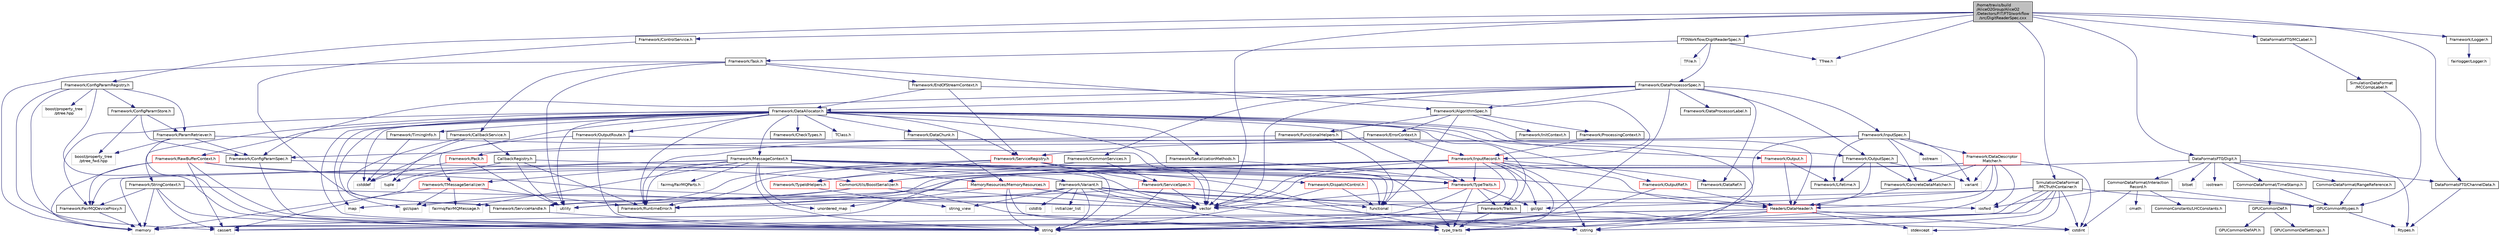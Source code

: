 digraph "/home/travis/build/AliceO2Group/AliceO2/Detectors/FIT/FT0/workflow/src/DigitReaderSpec.cxx"
{
 // INTERACTIVE_SVG=YES
  bgcolor="transparent";
  edge [fontname="Helvetica",fontsize="10",labelfontname="Helvetica",labelfontsize="10"];
  node [fontname="Helvetica",fontsize="10",shape=record];
  Node0 [label="/home/travis/build\l/AliceO2Group/AliceO2\l/Detectors/FIT/FT0/workflow\l/src/DigitReaderSpec.cxx",height=0.2,width=0.4,color="black", fillcolor="grey75", style="filled", fontcolor="black"];
  Node0 -> Node1 [color="midnightblue",fontsize="10",style="solid",fontname="Helvetica"];
  Node1 [label="vector",height=0.2,width=0.4,color="grey75"];
  Node0 -> Node2 [color="midnightblue",fontsize="10",style="solid",fontname="Helvetica"];
  Node2 [label="TTree.h",height=0.2,width=0.4,color="grey75"];
  Node0 -> Node3 [color="midnightblue",fontsize="10",style="solid",fontname="Helvetica"];
  Node3 [label="Framework/ConfigParamRegistry.h",height=0.2,width=0.4,color="black",URL="$de/dc6/ConfigParamRegistry_8h.html"];
  Node3 -> Node4 [color="midnightblue",fontsize="10",style="solid",fontname="Helvetica"];
  Node4 [label="Framework/ParamRetriever.h",height=0.2,width=0.4,color="black",URL="$df/d72/ParamRetriever_8h.html"];
  Node4 -> Node5 [color="midnightblue",fontsize="10",style="solid",fontname="Helvetica"];
  Node5 [label="Framework/ConfigParamSpec.h",height=0.2,width=0.4,color="black",URL="$d0/d1c/ConfigParamSpec_8h.html"];
  Node5 -> Node6 [color="midnightblue",fontsize="10",style="solid",fontname="Helvetica"];
  Node6 [label="Framework/Variant.h",height=0.2,width=0.4,color="black",URL="$de/d56/Variant_8h.html"];
  Node6 -> Node7 [color="midnightblue",fontsize="10",style="solid",fontname="Helvetica"];
  Node7 [label="Framework/RuntimeError.h",height=0.2,width=0.4,color="black",URL="$d1/d76/RuntimeError_8h.html"];
  Node6 -> Node8 [color="midnightblue",fontsize="10",style="solid",fontname="Helvetica"];
  Node8 [label="type_traits",height=0.2,width=0.4,color="grey75"];
  Node6 -> Node9 [color="midnightblue",fontsize="10",style="solid",fontname="Helvetica"];
  Node9 [label="cstring",height=0.2,width=0.4,color="grey75"];
  Node6 -> Node10 [color="midnightblue",fontsize="10",style="solid",fontname="Helvetica"];
  Node10 [label="cstdint",height=0.2,width=0.4,color="grey75"];
  Node6 -> Node11 [color="midnightblue",fontsize="10",style="solid",fontname="Helvetica"];
  Node11 [label="cstdlib",height=0.2,width=0.4,color="grey75"];
  Node6 -> Node12 [color="midnightblue",fontsize="10",style="solid",fontname="Helvetica"];
  Node12 [label="iosfwd",height=0.2,width=0.4,color="grey75"];
  Node6 -> Node13 [color="midnightblue",fontsize="10",style="solid",fontname="Helvetica"];
  Node13 [label="initializer_list",height=0.2,width=0.4,color="grey75"];
  Node6 -> Node14 [color="midnightblue",fontsize="10",style="solid",fontname="Helvetica"];
  Node14 [label="string_view",height=0.2,width=0.4,color="grey75"];
  Node6 -> Node1 [color="midnightblue",fontsize="10",style="solid",fontname="Helvetica"];
  Node6 -> Node15 [color="midnightblue",fontsize="10",style="solid",fontname="Helvetica"];
  Node15 [label="string",height=0.2,width=0.4,color="grey75"];
  Node5 -> Node15 [color="midnightblue",fontsize="10",style="solid",fontname="Helvetica"];
  Node4 -> Node16 [color="midnightblue",fontsize="10",style="solid",fontname="Helvetica"];
  Node16 [label="boost/property_tree\l/ptree_fwd.hpp",height=0.2,width=0.4,color="grey75"];
  Node4 -> Node15 [color="midnightblue",fontsize="10",style="solid",fontname="Helvetica"];
  Node4 -> Node1 [color="midnightblue",fontsize="10",style="solid",fontname="Helvetica"];
  Node3 -> Node17 [color="midnightblue",fontsize="10",style="solid",fontname="Helvetica"];
  Node17 [label="Framework/ConfigParamStore.h",height=0.2,width=0.4,color="black",URL="$dd/daf/ConfigParamStore_8h.html"];
  Node17 -> Node4 [color="midnightblue",fontsize="10",style="solid",fontname="Helvetica"];
  Node17 -> Node5 [color="midnightblue",fontsize="10",style="solid",fontname="Helvetica"];
  Node17 -> Node16 [color="midnightblue",fontsize="10",style="solid",fontname="Helvetica"];
  Node3 -> Node18 [color="midnightblue",fontsize="10",style="solid",fontname="Helvetica"];
  Node18 [label="boost/property_tree\l/ptree.hpp",height=0.2,width=0.4,color="grey75"];
  Node3 -> Node19 [color="midnightblue",fontsize="10",style="solid",fontname="Helvetica"];
  Node19 [label="memory",height=0.2,width=0.4,color="grey75"];
  Node3 -> Node15 [color="midnightblue",fontsize="10",style="solid",fontname="Helvetica"];
  Node3 -> Node20 [color="midnightblue",fontsize="10",style="solid",fontname="Helvetica"];
  Node20 [label="cassert",height=0.2,width=0.4,color="grey75"];
  Node0 -> Node21 [color="midnightblue",fontsize="10",style="solid",fontname="Helvetica"];
  Node21 [label="Framework/ControlService.h",height=0.2,width=0.4,color="black",URL="$d2/d43/ControlService_8h.html"];
  Node21 -> Node22 [color="midnightblue",fontsize="10",style="solid",fontname="Helvetica"];
  Node22 [label="Framework/ServiceHandle.h",height=0.2,width=0.4,color="black",URL="$d3/d28/ServiceHandle_8h.html"];
  Node22 -> Node15 [color="midnightblue",fontsize="10",style="solid",fontname="Helvetica"];
  Node0 -> Node23 [color="midnightblue",fontsize="10",style="solid",fontname="Helvetica"];
  Node23 [label="Framework/Logger.h",height=0.2,width=0.4,color="black",URL="$dd/da4/Logger_8h.html"];
  Node23 -> Node24 [color="midnightblue",fontsize="10",style="solid",fontname="Helvetica"];
  Node24 [label="fairlogger/Logger.h",height=0.2,width=0.4,color="grey75"];
  Node0 -> Node25 [color="midnightblue",fontsize="10",style="solid",fontname="Helvetica"];
  Node25 [label="FT0Workflow/DigitReaderSpec.h",height=0.2,width=0.4,color="black",URL="$d6/d6d/FIT_2FT0_2workflow_2include_2FT0Workflow_2DigitReaderSpec_8h.html"];
  Node25 -> Node26 [color="midnightblue",fontsize="10",style="solid",fontname="Helvetica"];
  Node26 [label="TFile.h",height=0.2,width=0.4,color="grey75"];
  Node25 -> Node2 [color="midnightblue",fontsize="10",style="solid",fontname="Helvetica"];
  Node25 -> Node27 [color="midnightblue",fontsize="10",style="solid",fontname="Helvetica"];
  Node27 [label="Framework/DataProcessorSpec.h",height=0.2,width=0.4,color="black",URL="$d0/df4/DataProcessorSpec_8h.html"];
  Node27 -> Node28 [color="midnightblue",fontsize="10",style="solid",fontname="Helvetica"];
  Node28 [label="Framework/AlgorithmSpec.h",height=0.2,width=0.4,color="black",URL="$d0/d14/AlgorithmSpec_8h.html"];
  Node28 -> Node29 [color="midnightblue",fontsize="10",style="solid",fontname="Helvetica"];
  Node29 [label="Framework/ProcessingContext.h",height=0.2,width=0.4,color="black",URL="$de/d6a/ProcessingContext_8h.html"];
  Node29 -> Node30 [color="midnightblue",fontsize="10",style="solid",fontname="Helvetica"];
  Node30 [label="Framework/InputRecord.h",height=0.2,width=0.4,color="red",URL="$d6/d5c/InputRecord_8h.html"];
  Node30 -> Node31 [color="midnightblue",fontsize="10",style="solid",fontname="Helvetica"];
  Node31 [label="Framework/DataRef.h",height=0.2,width=0.4,color="black",URL="$d5/dfb/DataRef_8h.html"];
  Node30 -> Node46 [color="midnightblue",fontsize="10",style="solid",fontname="Helvetica"];
  Node46 [label="Framework/TypeTraits.h",height=0.2,width=0.4,color="red",URL="$d0/d95/TypeTraits_8h.html"];
  Node46 -> Node8 [color="midnightblue",fontsize="10",style="solid",fontname="Helvetica"];
  Node46 -> Node1 [color="midnightblue",fontsize="10",style="solid",fontname="Helvetica"];
  Node46 -> Node19 [color="midnightblue",fontsize="10",style="solid",fontname="Helvetica"];
  Node46 -> Node47 [color="midnightblue",fontsize="10",style="solid",fontname="Helvetica"];
  Node47 [label="Framework/Traits.h",height=0.2,width=0.4,color="black",URL="$db/d31/Traits_8h.html"];
  Node47 -> Node8 [color="midnightblue",fontsize="10",style="solid",fontname="Helvetica"];
  Node46 -> Node50 [color="midnightblue",fontsize="10",style="solid",fontname="Helvetica"];
  Node50 [label="gsl/gsl",height=0.2,width=0.4,color="grey75"];
  Node30 -> Node47 [color="midnightblue",fontsize="10",style="solid",fontname="Helvetica"];
  Node30 -> Node7 [color="midnightblue",fontsize="10",style="solid",fontname="Helvetica"];
  Node30 -> Node67 [color="midnightblue",fontsize="10",style="solid",fontname="Helvetica"];
  Node67 [label="Headers/DataHeader.h",height=0.2,width=0.4,color="red",URL="$dc/dcd/DataHeader_8h.html"];
  Node67 -> Node10 [color="midnightblue",fontsize="10",style="solid",fontname="Helvetica"];
  Node67 -> Node19 [color="midnightblue",fontsize="10",style="solid",fontname="Helvetica"];
  Node67 -> Node20 [color="midnightblue",fontsize="10",style="solid",fontname="Helvetica"];
  Node67 -> Node9 [color="midnightblue",fontsize="10",style="solid",fontname="Helvetica"];
  Node67 -> Node69 [color="midnightblue",fontsize="10",style="solid",fontname="Helvetica"];
  Node69 [label="stdexcept",height=0.2,width=0.4,color="grey75"];
  Node67 -> Node15 [color="midnightblue",fontsize="10",style="solid",fontname="Helvetica"];
  Node30 -> Node51 [color="midnightblue",fontsize="10",style="solid",fontname="Helvetica"];
  Node51 [label="CommonUtils/BoostSerializer.h",height=0.2,width=0.4,color="red",URL="$d7/d91/BoostSerializer_8h.html",tooltip="Templatised boost serializer/deserializer for containers and base types. "];
  Node51 -> Node52 [color="midnightblue",fontsize="10",style="solid",fontname="Helvetica"];
  Node52 [label="utility",height=0.2,width=0.4,color="grey75"];
  Node51 -> Node8 [color="midnightblue",fontsize="10",style="solid",fontname="Helvetica"];
  Node51 -> Node1 [color="midnightblue",fontsize="10",style="solid",fontname="Helvetica"];
  Node51 -> Node55 [color="midnightblue",fontsize="10",style="solid",fontname="Helvetica"];
  Node55 [label="map",height=0.2,width=0.4,color="grey75"];
  Node30 -> Node50 [color="midnightblue",fontsize="10",style="solid",fontname="Helvetica"];
  Node30 -> Node15 [color="midnightblue",fontsize="10",style="solid",fontname="Helvetica"];
  Node30 -> Node1 [color="midnightblue",fontsize="10",style="solid",fontname="Helvetica"];
  Node30 -> Node9 [color="midnightblue",fontsize="10",style="solid",fontname="Helvetica"];
  Node30 -> Node20 [color="midnightblue",fontsize="10",style="solid",fontname="Helvetica"];
  Node30 -> Node19 [color="midnightblue",fontsize="10",style="solid",fontname="Helvetica"];
  Node30 -> Node8 [color="midnightblue",fontsize="10",style="solid",fontname="Helvetica"];
  Node28 -> Node104 [color="midnightblue",fontsize="10",style="solid",fontname="Helvetica"];
  Node104 [label="Framework/ErrorContext.h",height=0.2,width=0.4,color="black",URL="$d7/dad/ErrorContext_8h.html"];
  Node104 -> Node30 [color="midnightblue",fontsize="10",style="solid",fontname="Helvetica"];
  Node104 -> Node105 [color="midnightblue",fontsize="10",style="solid",fontname="Helvetica"];
  Node105 [label="Framework/ServiceRegistry.h",height=0.2,width=0.4,color="red",URL="$d8/d17/ServiceRegistry_8h.html"];
  Node105 -> Node22 [color="midnightblue",fontsize="10",style="solid",fontname="Helvetica"];
  Node105 -> Node106 [color="midnightblue",fontsize="10",style="solid",fontname="Helvetica"];
  Node106 [label="Framework/ServiceSpec.h",height=0.2,width=0.4,color="red",URL="$d4/d61/ServiceSpec_8h.html"];
  Node106 -> Node22 [color="midnightblue",fontsize="10",style="solid",fontname="Helvetica"];
  Node106 -> Node99 [color="midnightblue",fontsize="10",style="solid",fontname="Helvetica"];
  Node99 [label="functional",height=0.2,width=0.4,color="grey75"];
  Node106 -> Node15 [color="midnightblue",fontsize="10",style="solid",fontname="Helvetica"];
  Node106 -> Node1 [color="midnightblue",fontsize="10",style="solid",fontname="Helvetica"];
  Node105 -> Node116 [color="midnightblue",fontsize="10",style="solid",fontname="Helvetica"];
  Node116 [label="Framework/TypeIdHelpers.h",height=0.2,width=0.4,color="red",URL="$d2/d9a/TypeIdHelpers_8h.html"];
  Node116 -> Node14 [color="midnightblue",fontsize="10",style="solid",fontname="Helvetica"];
  Node105 -> Node7 [color="midnightblue",fontsize="10",style="solid",fontname="Helvetica"];
  Node105 -> Node99 [color="midnightblue",fontsize="10",style="solid",fontname="Helvetica"];
  Node105 -> Node15 [color="midnightblue",fontsize="10",style="solid",fontname="Helvetica"];
  Node105 -> Node8 [color="midnightblue",fontsize="10",style="solid",fontname="Helvetica"];
  Node104 -> Node7 [color="midnightblue",fontsize="10",style="solid",fontname="Helvetica"];
  Node28 -> Node122 [color="midnightblue",fontsize="10",style="solid",fontname="Helvetica"];
  Node122 [label="Framework/InitContext.h",height=0.2,width=0.4,color="black",URL="$d4/d2b/InitContext_8h.html"];
  Node28 -> Node123 [color="midnightblue",fontsize="10",style="solid",fontname="Helvetica"];
  Node123 [label="Framework/FunctionalHelpers.h",height=0.2,width=0.4,color="black",URL="$de/d9b/FunctionalHelpers_8h.html"];
  Node123 -> Node124 [color="midnightblue",fontsize="10",style="solid",fontname="Helvetica"];
  Node124 [label="Framework/Pack.h",height=0.2,width=0.4,color="red",URL="$dd/dce/Pack_8h.html"];
  Node124 -> Node100 [color="midnightblue",fontsize="10",style="solid",fontname="Helvetica"];
  Node100 [label="cstddef",height=0.2,width=0.4,color="grey75"];
  Node124 -> Node52 [color="midnightblue",fontsize="10",style="solid",fontname="Helvetica"];
  Node123 -> Node99 [color="midnightblue",fontsize="10",style="solid",fontname="Helvetica"];
  Node28 -> Node99 [color="midnightblue",fontsize="10",style="solid",fontname="Helvetica"];
  Node27 -> Node5 [color="midnightblue",fontsize="10",style="solid",fontname="Helvetica"];
  Node27 -> Node125 [color="midnightblue",fontsize="10",style="solid",fontname="Helvetica"];
  Node125 [label="Framework/DataProcessorLabel.h",height=0.2,width=0.4,color="black",URL="$d1/df2/DataProcessorLabel_8h.html"];
  Node27 -> Node31 [color="midnightblue",fontsize="10",style="solid",fontname="Helvetica"];
  Node27 -> Node126 [color="midnightblue",fontsize="10",style="solid",fontname="Helvetica"];
  Node126 [label="Framework/DataAllocator.h",height=0.2,width=0.4,color="black",URL="$d1/d28/DataAllocator_8h.html"];
  Node126 -> Node127 [color="midnightblue",fontsize="10",style="solid",fontname="Helvetica"];
  Node127 [label="Framework/MessageContext.h",height=0.2,width=0.4,color="black",URL="$dc/dc4/MessageContext_8h.html"];
  Node127 -> Node128 [color="midnightblue",fontsize="10",style="solid",fontname="Helvetica"];
  Node128 [label="Framework/DispatchControl.h",height=0.2,width=0.4,color="red",URL="$dd/dda/DispatchControl_8h.html"];
  Node128 -> Node99 [color="midnightblue",fontsize="10",style="solid",fontname="Helvetica"];
  Node128 -> Node15 [color="midnightblue",fontsize="10",style="solid",fontname="Helvetica"];
  Node127 -> Node130 [color="midnightblue",fontsize="10",style="solid",fontname="Helvetica"];
  Node130 [label="Framework/FairMQDeviceProxy.h",height=0.2,width=0.4,color="black",URL="$d8/d71/FairMQDeviceProxy_8h.html"];
  Node130 -> Node19 [color="midnightblue",fontsize="10",style="solid",fontname="Helvetica"];
  Node127 -> Node7 [color="midnightblue",fontsize="10",style="solid",fontname="Helvetica"];
  Node127 -> Node34 [color="midnightblue",fontsize="10",style="solid",fontname="Helvetica"];
  Node34 [label="Framework/TMessageSerializer.h",height=0.2,width=0.4,color="red",URL="$d8/d3c/TMessageSerializer_8h.html"];
  Node34 -> Node35 [color="midnightblue",fontsize="10",style="solid",fontname="Helvetica"];
  Node35 [label="fairmq/FairMQMessage.h",height=0.2,width=0.4,color="grey75"];
  Node34 -> Node7 [color="midnightblue",fontsize="10",style="solid",fontname="Helvetica"];
  Node34 -> Node41 [color="midnightblue",fontsize="10",style="solid",fontname="Helvetica"];
  Node41 [label="gsl/span",height=0.2,width=0.4,color="grey75"];
  Node34 -> Node19 [color="midnightblue",fontsize="10",style="solid",fontname="Helvetica"];
  Node127 -> Node46 [color="midnightblue",fontsize="10",style="solid",fontname="Helvetica"];
  Node127 -> Node67 [color="midnightblue",fontsize="10",style="solid",fontname="Helvetica"];
  Node127 -> Node81 [color="midnightblue",fontsize="10",style="solid",fontname="Helvetica"];
  Node81 [label="MemoryResources/MemoryResources.h",height=0.2,width=0.4,color="red",URL="$dc/d03/MemoryResources_8h.html"];
  Node81 -> Node9 [color="midnightblue",fontsize="10",style="solid",fontname="Helvetica"];
  Node81 -> Node15 [color="midnightblue",fontsize="10",style="solid",fontname="Helvetica"];
  Node81 -> Node8 [color="midnightblue",fontsize="10",style="solid",fontname="Helvetica"];
  Node81 -> Node52 [color="midnightblue",fontsize="10",style="solid",fontname="Helvetica"];
  Node81 -> Node1 [color="midnightblue",fontsize="10",style="solid",fontname="Helvetica"];
  Node81 -> Node86 [color="midnightblue",fontsize="10",style="solid",fontname="Helvetica"];
  Node86 [label="unordered_map",height=0.2,width=0.4,color="grey75"];
  Node127 -> Node35 [color="midnightblue",fontsize="10",style="solid",fontname="Helvetica"];
  Node127 -> Node131 [color="midnightblue",fontsize="10",style="solid",fontname="Helvetica"];
  Node131 [label="fairmq/FairMQParts.h",height=0.2,width=0.4,color="grey75"];
  Node127 -> Node20 [color="midnightblue",fontsize="10",style="solid",fontname="Helvetica"];
  Node127 -> Node99 [color="midnightblue",fontsize="10",style="solid",fontname="Helvetica"];
  Node127 -> Node15 [color="midnightblue",fontsize="10",style="solid",fontname="Helvetica"];
  Node127 -> Node8 [color="midnightblue",fontsize="10",style="solid",fontname="Helvetica"];
  Node127 -> Node86 [color="midnightblue",fontsize="10",style="solid",fontname="Helvetica"];
  Node127 -> Node1 [color="midnightblue",fontsize="10",style="solid",fontname="Helvetica"];
  Node126 -> Node132 [color="midnightblue",fontsize="10",style="solid",fontname="Helvetica"];
  Node132 [label="Framework/StringContext.h",height=0.2,width=0.4,color="black",URL="$dd/df6/StringContext_8h.html"];
  Node132 -> Node130 [color="midnightblue",fontsize="10",style="solid",fontname="Helvetica"];
  Node132 -> Node1 [color="midnightblue",fontsize="10",style="solid",fontname="Helvetica"];
  Node132 -> Node20 [color="midnightblue",fontsize="10",style="solid",fontname="Helvetica"];
  Node132 -> Node15 [color="midnightblue",fontsize="10",style="solid",fontname="Helvetica"];
  Node132 -> Node19 [color="midnightblue",fontsize="10",style="solid",fontname="Helvetica"];
  Node126 -> Node133 [color="midnightblue",fontsize="10",style="solid",fontname="Helvetica"];
  Node133 [label="Framework/RawBufferContext.h",height=0.2,width=0.4,color="red",URL="$d8/d25/RawBufferContext_8h.html",tooltip=" "];
  Node133 -> Node130 [color="midnightblue",fontsize="10",style="solid",fontname="Helvetica"];
  Node133 -> Node51 [color="midnightblue",fontsize="10",style="solid",fontname="Helvetica"];
  Node133 -> Node1 [color="midnightblue",fontsize="10",style="solid",fontname="Helvetica"];
  Node133 -> Node20 [color="midnightblue",fontsize="10",style="solid",fontname="Helvetica"];
  Node133 -> Node15 [color="midnightblue",fontsize="10",style="solid",fontname="Helvetica"];
  Node133 -> Node19 [color="midnightblue",fontsize="10",style="solid",fontname="Helvetica"];
  Node126 -> Node93 [color="midnightblue",fontsize="10",style="solid",fontname="Helvetica"];
  Node93 [label="Framework/Output.h",height=0.2,width=0.4,color="red",URL="$d3/ddf/Output_8h.html"];
  Node93 -> Node67 [color="midnightblue",fontsize="10",style="solid",fontname="Helvetica"];
  Node93 -> Node72 [color="midnightblue",fontsize="10",style="solid",fontname="Helvetica"];
  Node72 [label="Framework/Lifetime.h",height=0.2,width=0.4,color="black",URL="$dc/dca/Lifetime_8h.html"];
  Node126 -> Node135 [color="midnightblue",fontsize="10",style="solid",fontname="Helvetica"];
  Node135 [label="Framework/OutputRef.h",height=0.2,width=0.4,color="red",URL="$d6/d5a/OutputRef_8h.html"];
  Node135 -> Node67 [color="midnightblue",fontsize="10",style="solid",fontname="Helvetica"];
  Node135 -> Node15 [color="midnightblue",fontsize="10",style="solid",fontname="Helvetica"];
  Node126 -> Node136 [color="midnightblue",fontsize="10",style="solid",fontname="Helvetica"];
  Node136 [label="Framework/OutputRoute.h",height=0.2,width=0.4,color="black",URL="$d6/df4/OutputRoute_8h.html"];
  Node136 -> Node66 [color="midnightblue",fontsize="10",style="solid",fontname="Helvetica"];
  Node66 [label="Framework/OutputSpec.h",height=0.2,width=0.4,color="black",URL="$db/d2d/OutputSpec_8h.html"];
  Node66 -> Node67 [color="midnightblue",fontsize="10",style="solid",fontname="Helvetica"];
  Node66 -> Node72 [color="midnightblue",fontsize="10",style="solid",fontname="Helvetica"];
  Node66 -> Node73 [color="midnightblue",fontsize="10",style="solid",fontname="Helvetica"];
  Node73 [label="Framework/ConcreteDataMatcher.h",height=0.2,width=0.4,color="black",URL="$d0/d1b/ConcreteDataMatcher_8h.html"];
  Node73 -> Node67 [color="midnightblue",fontsize="10",style="solid",fontname="Helvetica"];
  Node66 -> Node74 [color="midnightblue",fontsize="10",style="solid",fontname="Helvetica"];
  Node74 [label="variant",height=0.2,width=0.4,color="grey75"];
  Node136 -> Node100 [color="midnightblue",fontsize="10",style="solid",fontname="Helvetica"];
  Node136 -> Node15 [color="midnightblue",fontsize="10",style="solid",fontname="Helvetica"];
  Node126 -> Node137 [color="midnightblue",fontsize="10",style="solid",fontname="Helvetica"];
  Node137 [label="Framework/DataChunk.h",height=0.2,width=0.4,color="black",URL="$d7/d31/DataChunk_8h.html"];
  Node137 -> Node81 [color="midnightblue",fontsize="10",style="solid",fontname="Helvetica"];
  Node126 -> Node130 [color="midnightblue",fontsize="10",style="solid",fontname="Helvetica"];
  Node126 -> Node138 [color="midnightblue",fontsize="10",style="solid",fontname="Helvetica"];
  Node138 [label="Framework/TimingInfo.h",height=0.2,width=0.4,color="black",URL="$da/d2b/TimingInfo_8h.html"];
  Node138 -> Node100 [color="midnightblue",fontsize="10",style="solid",fontname="Helvetica"];
  Node126 -> Node34 [color="midnightblue",fontsize="10",style="solid",fontname="Helvetica"];
  Node126 -> Node46 [color="midnightblue",fontsize="10",style="solid",fontname="Helvetica"];
  Node126 -> Node47 [color="midnightblue",fontsize="10",style="solid",fontname="Helvetica"];
  Node126 -> Node45 [color="midnightblue",fontsize="10",style="solid",fontname="Helvetica"];
  Node45 [label="Framework/SerializationMethods.h",height=0.2,width=0.4,color="black",URL="$d1/d53/SerializationMethods_8h.html",tooltip="Type wrappers for enfording a specific serialization method. "];
  Node45 -> Node46 [color="midnightblue",fontsize="10",style="solid",fontname="Helvetica"];
  Node45 -> Node51 [color="midnightblue",fontsize="10",style="solid",fontname="Helvetica"];
  Node126 -> Node95 [color="midnightblue",fontsize="10",style="solid",fontname="Helvetica"];
  Node95 [label="Framework/CheckTypes.h",height=0.2,width=0.4,color="black",URL="$d1/d00/CheckTypes_8h.html"];
  Node126 -> Node105 [color="midnightblue",fontsize="10",style="solid",fontname="Helvetica"];
  Node126 -> Node7 [color="midnightblue",fontsize="10",style="solid",fontname="Helvetica"];
  Node126 -> Node67 [color="midnightblue",fontsize="10",style="solid",fontname="Helvetica"];
  Node126 -> Node44 [color="midnightblue",fontsize="10",style="solid",fontname="Helvetica"];
  Node44 [label="TClass.h",height=0.2,width=0.4,color="grey75"];
  Node126 -> Node41 [color="midnightblue",fontsize="10",style="solid",fontname="Helvetica"];
  Node126 -> Node1 [color="midnightblue",fontsize="10",style="solid",fontname="Helvetica"];
  Node126 -> Node55 [color="midnightblue",fontsize="10",style="solid",fontname="Helvetica"];
  Node126 -> Node15 [color="midnightblue",fontsize="10",style="solid",fontname="Helvetica"];
  Node126 -> Node52 [color="midnightblue",fontsize="10",style="solid",fontname="Helvetica"];
  Node126 -> Node8 [color="midnightblue",fontsize="10",style="solid",fontname="Helvetica"];
  Node126 -> Node100 [color="midnightblue",fontsize="10",style="solid",fontname="Helvetica"];
  Node27 -> Node75 [color="midnightblue",fontsize="10",style="solid",fontname="Helvetica"];
  Node75 [label="Framework/InputSpec.h",height=0.2,width=0.4,color="black",URL="$d5/d3f/InputSpec_8h.html"];
  Node75 -> Node72 [color="midnightblue",fontsize="10",style="solid",fontname="Helvetica"];
  Node75 -> Node73 [color="midnightblue",fontsize="10",style="solid",fontname="Helvetica"];
  Node75 -> Node76 [color="midnightblue",fontsize="10",style="solid",fontname="Helvetica"];
  Node76 [label="Framework/DataDescriptor\lMatcher.h",height=0.2,width=0.4,color="red",URL="$d3/da3/DataDescriptorMatcher_8h.html"];
  Node76 -> Node73 [color="midnightblue",fontsize="10",style="solid",fontname="Helvetica"];
  Node76 -> Node7 [color="midnightblue",fontsize="10",style="solid",fontname="Helvetica"];
  Node76 -> Node67 [color="midnightblue",fontsize="10",style="solid",fontname="Helvetica"];
  Node76 -> Node10 [color="midnightblue",fontsize="10",style="solid",fontname="Helvetica"];
  Node76 -> Node12 [color="midnightblue",fontsize="10",style="solid",fontname="Helvetica"];
  Node76 -> Node15 [color="midnightblue",fontsize="10",style="solid",fontname="Helvetica"];
  Node76 -> Node74 [color="midnightblue",fontsize="10",style="solid",fontname="Helvetica"];
  Node76 -> Node1 [color="midnightblue",fontsize="10",style="solid",fontname="Helvetica"];
  Node75 -> Node5 [color="midnightblue",fontsize="10",style="solid",fontname="Helvetica"];
  Node75 -> Node15 [color="midnightblue",fontsize="10",style="solid",fontname="Helvetica"];
  Node75 -> Node92 [color="midnightblue",fontsize="10",style="solid",fontname="Helvetica"];
  Node92 [label="ostream",height=0.2,width=0.4,color="grey75"];
  Node75 -> Node74 [color="midnightblue",fontsize="10",style="solid",fontname="Helvetica"];
  Node27 -> Node66 [color="midnightblue",fontsize="10",style="solid",fontname="Helvetica"];
  Node27 -> Node139 [color="midnightblue",fontsize="10",style="solid",fontname="Helvetica"];
  Node139 [label="Framework/CommonServices.h",height=0.2,width=0.4,color="black",URL="$d8/d02/CommonServices_8h.html"];
  Node139 -> Node106 [color="midnightblue",fontsize="10",style="solid",fontname="Helvetica"];
  Node139 -> Node116 [color="midnightblue",fontsize="10",style="solid",fontname="Helvetica"];
  Node27 -> Node15 [color="midnightblue",fontsize="10",style="solid",fontname="Helvetica"];
  Node27 -> Node1 [color="midnightblue",fontsize="10",style="solid",fontname="Helvetica"];
  Node25 -> Node140 [color="midnightblue",fontsize="10",style="solid",fontname="Helvetica"];
  Node140 [label="Framework/Task.h",height=0.2,width=0.4,color="black",URL="$df/d4f/Task_8h.html"];
  Node140 -> Node28 [color="midnightblue",fontsize="10",style="solid",fontname="Helvetica"];
  Node140 -> Node141 [color="midnightblue",fontsize="10",style="solid",fontname="Helvetica"];
  Node141 [label="Framework/CallbackService.h",height=0.2,width=0.4,color="black",URL="$d9/d7f/CallbackService_8h.html"];
  Node141 -> Node142 [color="midnightblue",fontsize="10",style="solid",fontname="Helvetica"];
  Node142 [label="CallbackRegistry.h",height=0.2,width=0.4,color="black",URL="$d7/d3e/CallbackRegistry_8h.html",tooltip="A generic registry for callbacks. "];
  Node142 -> Node46 [color="midnightblue",fontsize="10",style="solid",fontname="Helvetica"];
  Node142 -> Node7 [color="midnightblue",fontsize="10",style="solid",fontname="Helvetica"];
  Node142 -> Node143 [color="midnightblue",fontsize="10",style="solid",fontname="Helvetica"];
  Node143 [label="tuple",height=0.2,width=0.4,color="grey75"];
  Node142 -> Node52 [color="midnightblue",fontsize="10",style="solid",fontname="Helvetica"];
  Node141 -> Node22 [color="midnightblue",fontsize="10",style="solid",fontname="Helvetica"];
  Node141 -> Node143 [color="midnightblue",fontsize="10",style="solid",fontname="Helvetica"];
  Node140 -> Node144 [color="midnightblue",fontsize="10",style="solid",fontname="Helvetica"];
  Node144 [label="Framework/EndOfStreamContext.h",height=0.2,width=0.4,color="black",URL="$d0/d77/EndOfStreamContext_8h.html"];
  Node144 -> Node30 [color="midnightblue",fontsize="10",style="solid",fontname="Helvetica"];
  Node144 -> Node105 [color="midnightblue",fontsize="10",style="solid",fontname="Helvetica"];
  Node144 -> Node126 [color="midnightblue",fontsize="10",style="solid",fontname="Helvetica"];
  Node140 -> Node52 [color="midnightblue",fontsize="10",style="solid",fontname="Helvetica"];
  Node140 -> Node19 [color="midnightblue",fontsize="10",style="solid",fontname="Helvetica"];
  Node0 -> Node145 [color="midnightblue",fontsize="10",style="solid",fontname="Helvetica"];
  Node145 [label="DataFormatsFT0/Digit.h",height=0.2,width=0.4,color="black",URL="$d0/d0a/DataFormats_2Detectors_2FIT_2FT0_2include_2DataFormatsFT0_2Digit_8h.html"];
  Node145 -> Node146 [color="midnightblue",fontsize="10",style="solid",fontname="Helvetica"];
  Node146 [label="CommonDataFormat/Interaction\lRecord.h",height=0.2,width=0.4,color="black",URL="$d9/d80/InteractionRecord_8h.html"];
  Node146 -> Node147 [color="midnightblue",fontsize="10",style="solid",fontname="Helvetica"];
  Node147 [label="GPUCommonRtypes.h",height=0.2,width=0.4,color="black",URL="$d2/d45/GPUCommonRtypes_8h.html"];
  Node147 -> Node148 [color="midnightblue",fontsize="10",style="solid",fontname="Helvetica"];
  Node148 [label="Rtypes.h",height=0.2,width=0.4,color="grey75"];
  Node146 -> Node12 [color="midnightblue",fontsize="10",style="solid",fontname="Helvetica"];
  Node146 -> Node10 [color="midnightblue",fontsize="10",style="solid",fontname="Helvetica"];
  Node146 -> Node149 [color="midnightblue",fontsize="10",style="solid",fontname="Helvetica"];
  Node149 [label="cmath",height=0.2,width=0.4,color="grey75"];
  Node146 -> Node150 [color="midnightblue",fontsize="10",style="solid",fontname="Helvetica"];
  Node150 [label="CommonConstants/LHCConstants.h",height=0.2,width=0.4,color="black",URL="$d4/dc6/LHCConstants_8h.html",tooltip="Header to collect LHC related constants. "];
  Node145 -> Node151 [color="midnightblue",fontsize="10",style="solid",fontname="Helvetica"];
  Node151 [label="CommonDataFormat/RangeReference.h",height=0.2,width=0.4,color="black",URL="$de/d64/RangeReference_8h.html",tooltip="Class to refer to the 1st entry and N elements of some group in the continuous container. "];
  Node151 -> Node147 [color="midnightblue",fontsize="10",style="solid",fontname="Helvetica"];
  Node145 -> Node152 [color="midnightblue",fontsize="10",style="solid",fontname="Helvetica"];
  Node152 [label="CommonDataFormat/TimeStamp.h",height=0.2,width=0.4,color="black",URL="$df/d5d/common_2include_2CommonDataFormat_2TimeStamp_8h.html"];
  Node152 -> Node147 [color="midnightblue",fontsize="10",style="solid",fontname="Helvetica"];
  Node152 -> Node153 [color="midnightblue",fontsize="10",style="solid",fontname="Helvetica"];
  Node153 [label="GPUCommonDef.h",height=0.2,width=0.4,color="black",URL="$df/d21/GPUCommonDef_8h.html"];
  Node153 -> Node154 [color="midnightblue",fontsize="10",style="solid",fontname="Helvetica"];
  Node154 [label="GPUCommonDefSettings.h",height=0.2,width=0.4,color="black",URL="$d5/d93/GPUCommonDefSettings_8h.html"];
  Node153 -> Node155 [color="midnightblue",fontsize="10",style="solid",fontname="Helvetica"];
  Node155 [label="GPUCommonDefAPI.h",height=0.2,width=0.4,color="black",URL="$da/d5a/GPUCommonDefAPI_8h.html"];
  Node145 -> Node156 [color="midnightblue",fontsize="10",style="solid",fontname="Helvetica"];
  Node156 [label="DataFormatsFT0/ChannelData.h",height=0.2,width=0.4,color="black",URL="$dc/d44/FIT_2FT0_2include_2DataFormatsFT0_2ChannelData_8h.html"];
  Node156 -> Node148 [color="midnightblue",fontsize="10",style="solid",fontname="Helvetica"];
  Node145 -> Node148 [color="midnightblue",fontsize="10",style="solid",fontname="Helvetica"];
  Node145 -> Node41 [color="midnightblue",fontsize="10",style="solid",fontname="Helvetica"];
  Node145 -> Node157 [color="midnightblue",fontsize="10",style="solid",fontname="Helvetica"];
  Node157 [label="bitset",height=0.2,width=0.4,color="grey75"];
  Node145 -> Node158 [color="midnightblue",fontsize="10",style="solid",fontname="Helvetica"];
  Node158 [label="iostream",height=0.2,width=0.4,color="grey75"];
  Node0 -> Node156 [color="midnightblue",fontsize="10",style="solid",fontname="Helvetica"];
  Node0 -> Node159 [color="midnightblue",fontsize="10",style="solid",fontname="Helvetica"];
  Node159 [label="DataFormatsFT0/MCLabel.h",height=0.2,width=0.4,color="black",URL="$db/d4c/DataFormats_2Detectors_2FIT_2FT0_2include_2DataFormatsFT0_2MCLabel_8h.html"];
  Node159 -> Node160 [color="midnightblue",fontsize="10",style="solid",fontname="Helvetica"];
  Node160 [label="SimulationDataFormat\l/MCCompLabel.h",height=0.2,width=0.4,color="black",URL="$d7/dcd/MCCompLabel_8h.html"];
  Node160 -> Node147 [color="midnightblue",fontsize="10",style="solid",fontname="Helvetica"];
  Node0 -> Node161 [color="midnightblue",fontsize="10",style="solid",fontname="Helvetica"];
  Node161 [label="SimulationDataFormat\l/MCTruthContainer.h",height=0.2,width=0.4,color="black",URL="$db/d14/MCTruthContainer_8h.html",tooltip="Definition of a container to keep Monte Carlo truth external to simulation objects. "];
  Node161 -> Node147 [color="midnightblue",fontsize="10",style="solid",fontname="Helvetica"];
  Node161 -> Node10 [color="midnightblue",fontsize="10",style="solid",fontname="Helvetica"];
  Node161 -> Node20 [color="midnightblue",fontsize="10",style="solid",fontname="Helvetica"];
  Node161 -> Node69 [color="midnightblue",fontsize="10",style="solid",fontname="Helvetica"];
  Node161 -> Node50 [color="midnightblue",fontsize="10",style="solid",fontname="Helvetica"];
  Node161 -> Node8 [color="midnightblue",fontsize="10",style="solid",fontname="Helvetica"];
  Node161 -> Node9 [color="midnightblue",fontsize="10",style="solid",fontname="Helvetica"];
  Node161 -> Node19 [color="midnightblue",fontsize="10",style="solid",fontname="Helvetica"];
  Node161 -> Node1 [color="midnightblue",fontsize="10",style="solid",fontname="Helvetica"];
}
